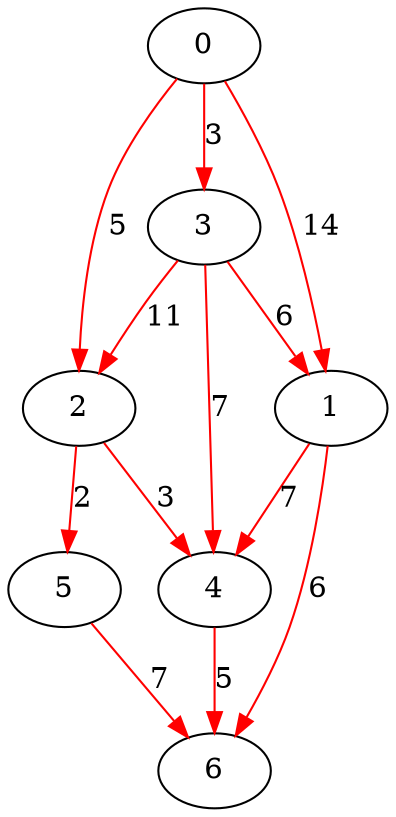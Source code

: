 digraph g {
edge [dir=forward color=red]
0 -> 2 [label = 5]
0 -> 3 [label = 3]
0 -> 1 [label = 14]
2 -> 5 [label = 2]
2 -> 4 [label = 3]
3 -> 2 [label = 11]
3 -> 4 [label = 7]
3 -> 1 [label = 6]
1 -> 6 [label = 6]
1 -> 4 [label = 7]
4 -> 6 [label = 5]
5 -> 6 [label = 7]
}
